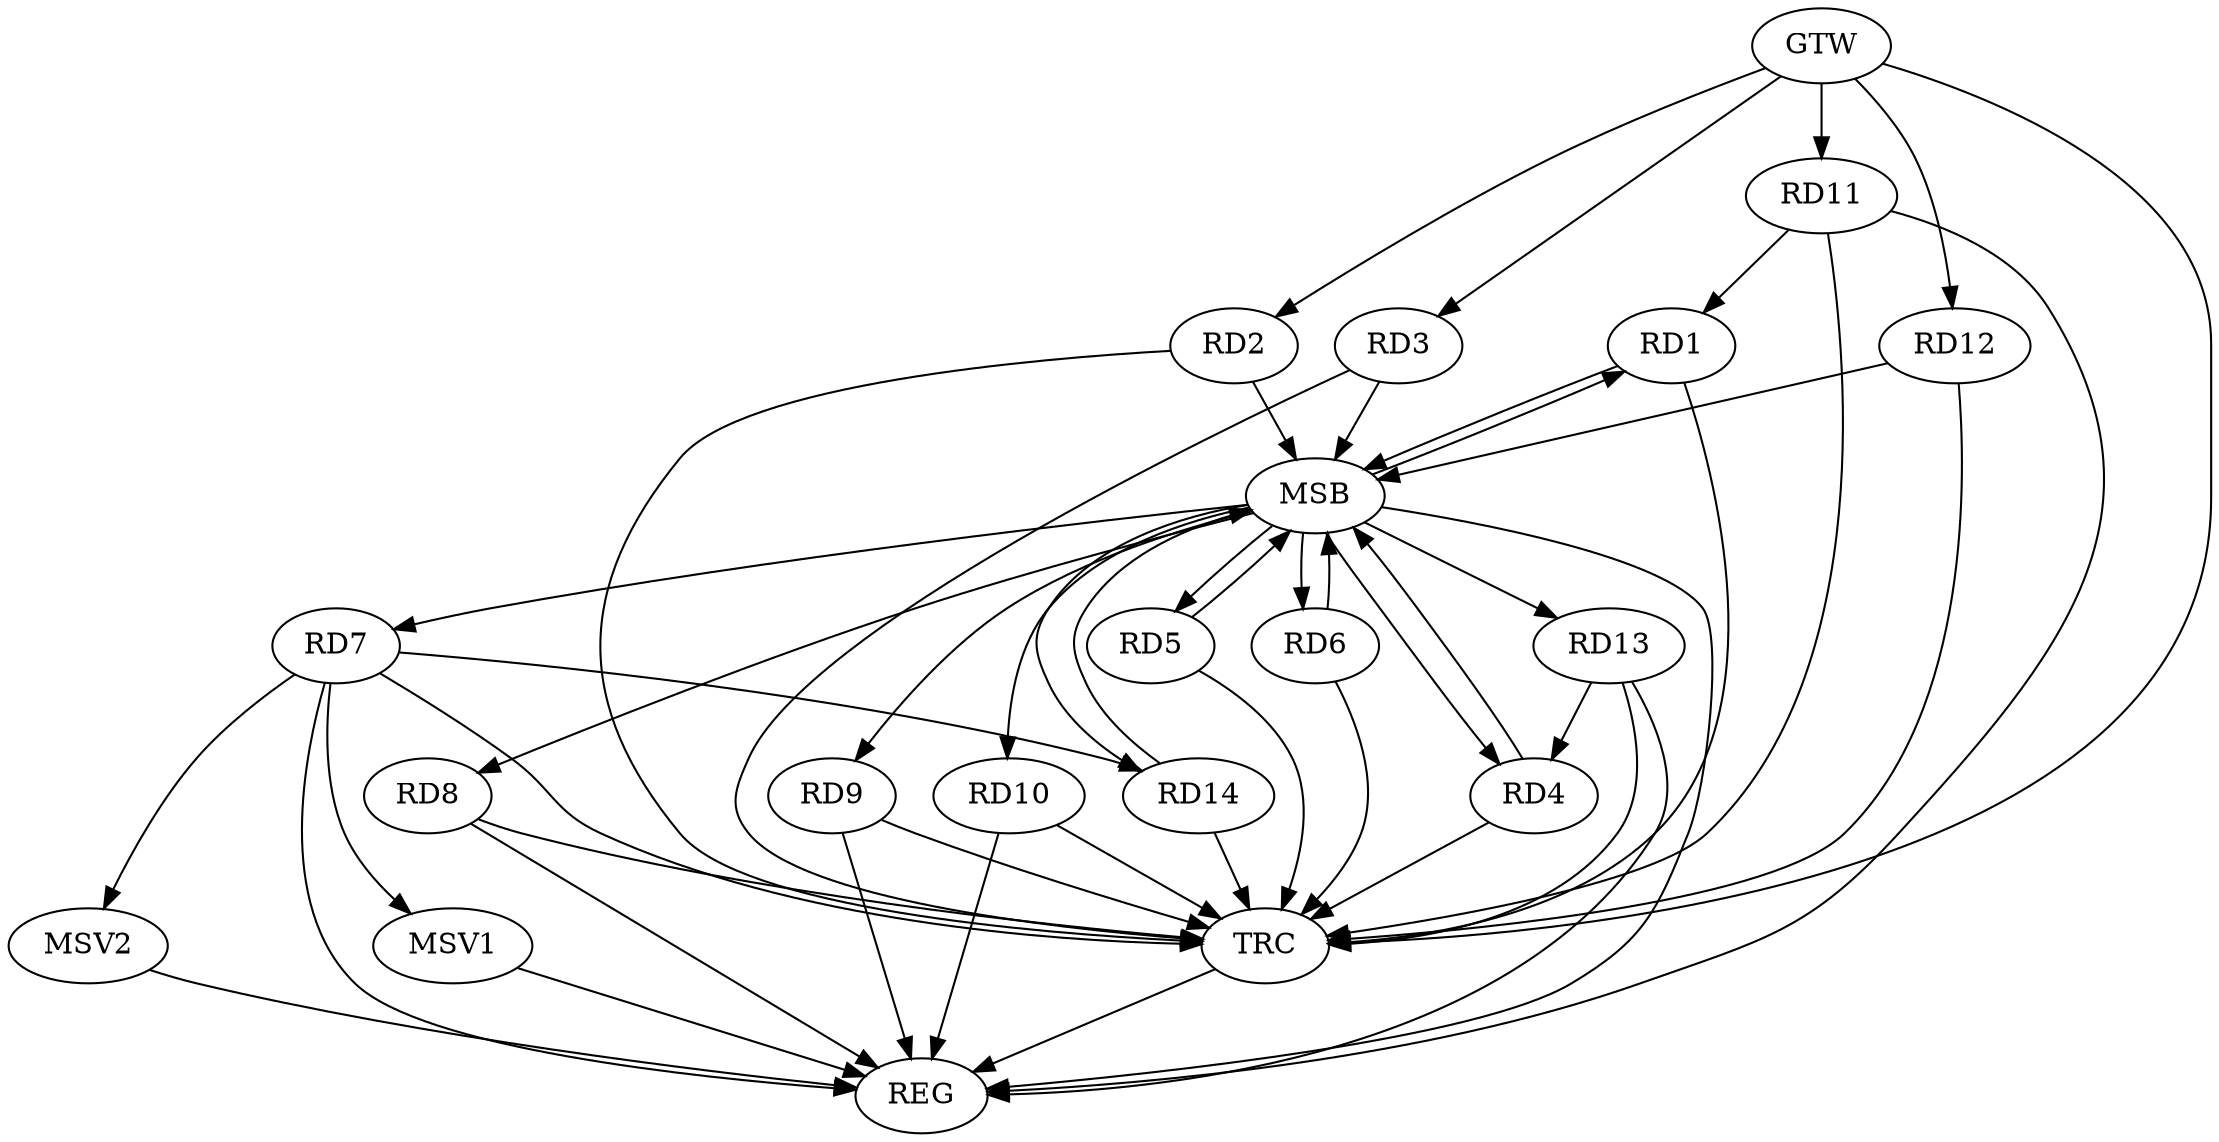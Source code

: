 strict digraph G {
  RD1 [ label="RD1" ];
  RD2 [ label="RD2" ];
  RD3 [ label="RD3" ];
  RD4 [ label="RD4" ];
  RD5 [ label="RD5" ];
  RD6 [ label="RD6" ];
  RD7 [ label="RD7" ];
  RD8 [ label="RD8" ];
  RD9 [ label="RD9" ];
  RD10 [ label="RD10" ];
  RD11 [ label="RD11" ];
  RD12 [ label="RD12" ];
  RD13 [ label="RD13" ];
  RD14 [ label="RD14" ];
  GTW [ label="GTW" ];
  REG [ label="REG" ];
  MSB [ label="MSB" ];
  TRC [ label="TRC" ];
  MSV1 [ label="MSV1" ];
  MSV2 [ label="MSV2" ];
  RD11 -> RD1;
  RD13 -> RD4;
  RD7 -> RD14;
  GTW -> RD2;
  GTW -> RD3;
  GTW -> RD11;
  GTW -> RD12;
  RD7 -> REG;
  RD8 -> REG;
  RD9 -> REG;
  RD10 -> REG;
  RD11 -> REG;
  RD13 -> REG;
  RD1 -> MSB;
  MSB -> RD4;
  MSB -> RD10;
  MSB -> REG;
  RD2 -> MSB;
  MSB -> RD6;
  RD3 -> MSB;
  MSB -> RD5;
  MSB -> RD7;
  MSB -> RD8;
  MSB -> RD9;
  RD4 -> MSB;
  MSB -> RD1;
  MSB -> RD14;
  RD5 -> MSB;
  RD6 -> MSB;
  MSB -> RD13;
  RD12 -> MSB;
  RD14 -> MSB;
  RD1 -> TRC;
  RD2 -> TRC;
  RD3 -> TRC;
  RD4 -> TRC;
  RD5 -> TRC;
  RD6 -> TRC;
  RD7 -> TRC;
  RD8 -> TRC;
  RD9 -> TRC;
  RD10 -> TRC;
  RD11 -> TRC;
  RD12 -> TRC;
  RD13 -> TRC;
  RD14 -> TRC;
  GTW -> TRC;
  TRC -> REG;
  RD7 -> MSV1;
  RD7 -> MSV2;
  MSV1 -> REG;
  MSV2 -> REG;
}
